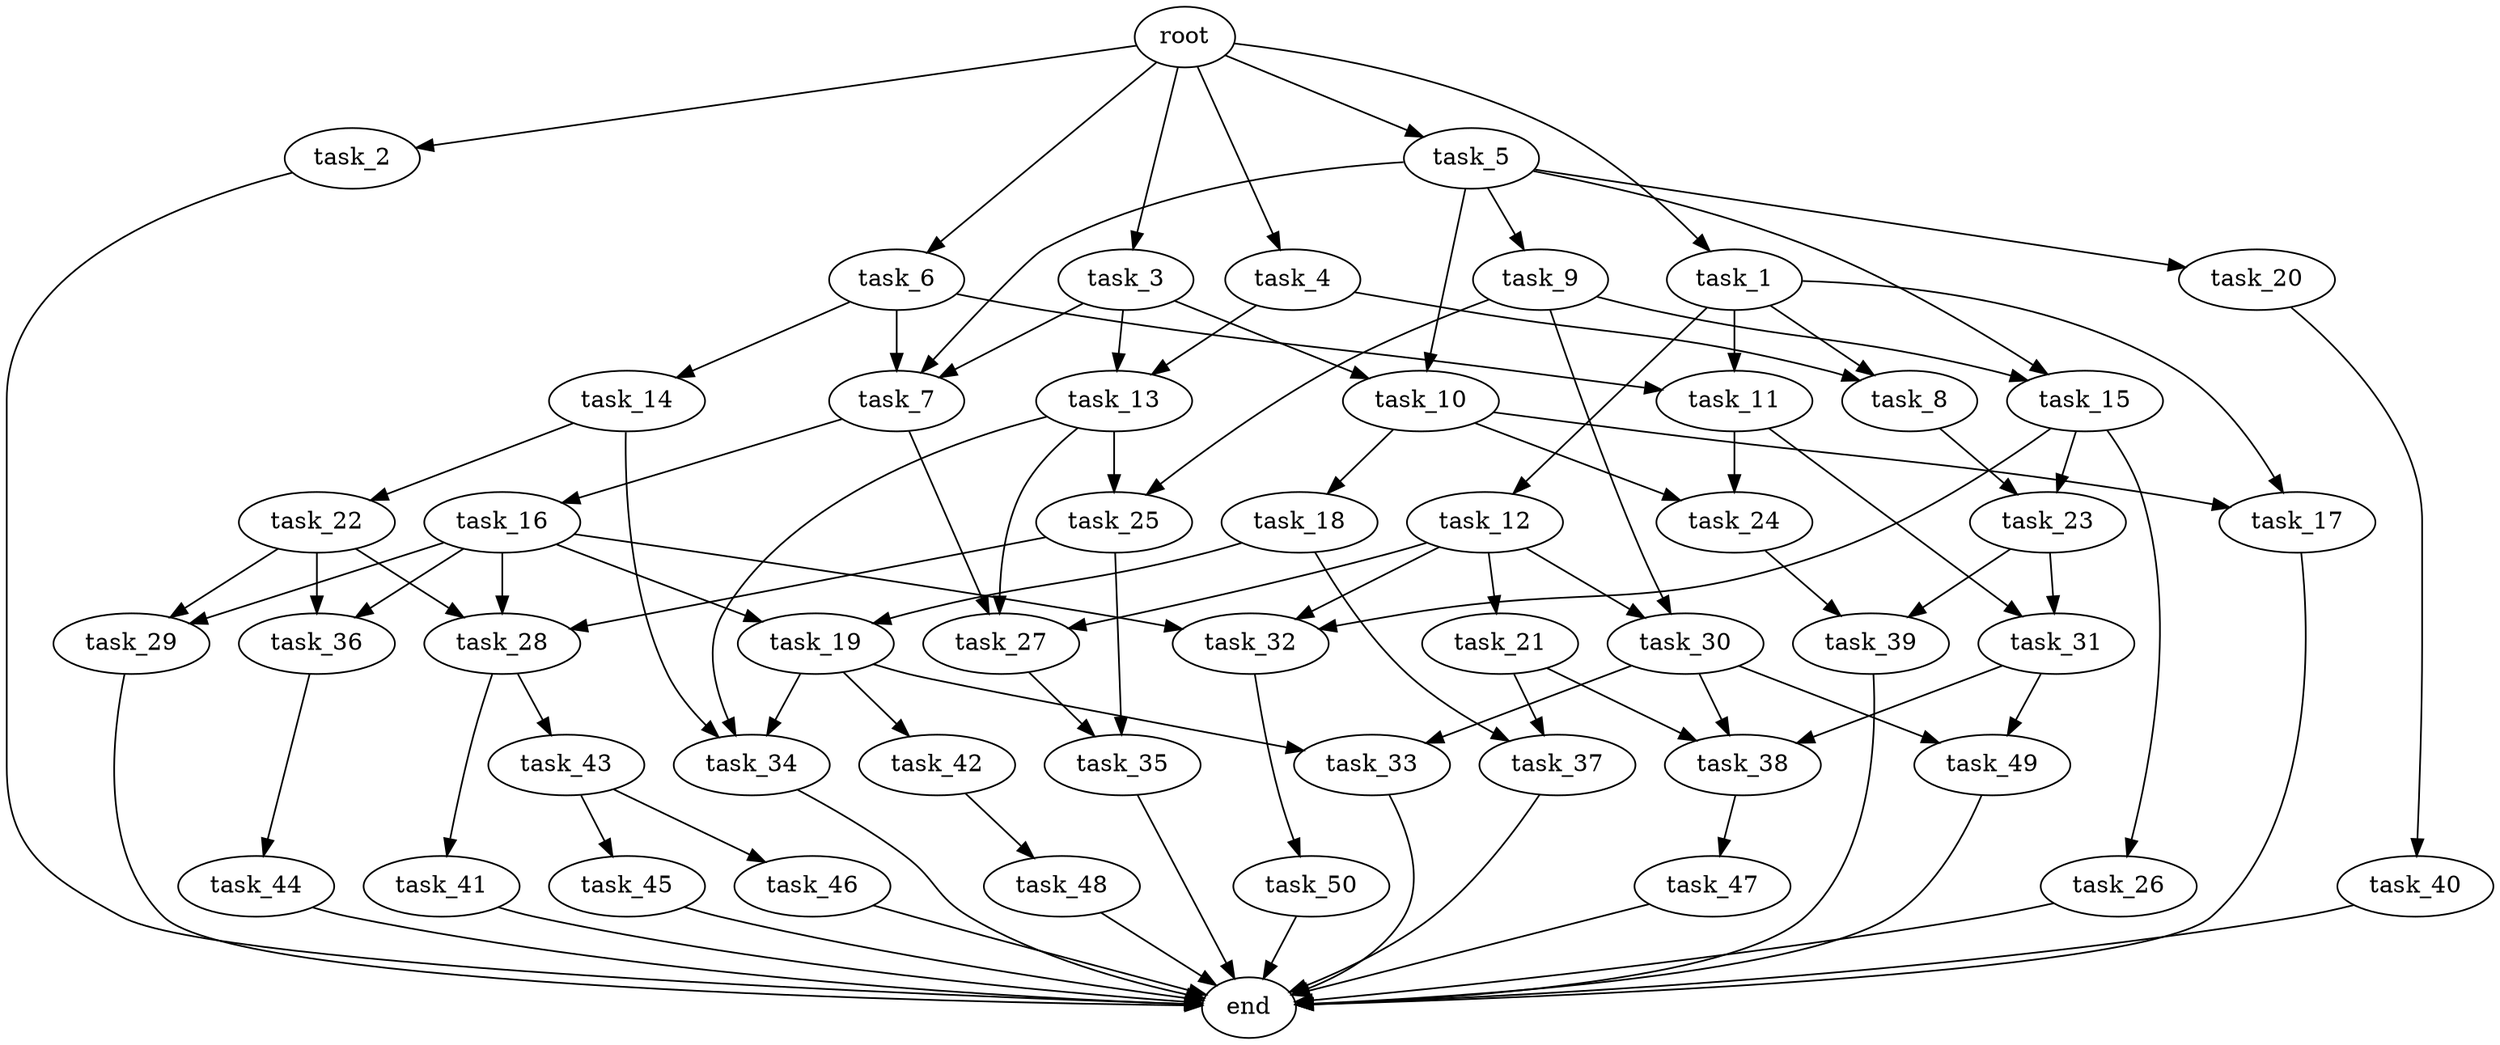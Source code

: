 digraph G {
  root [size="0.000000e+00"];
  task_1 [size="1.652858e+09"];
  task_2 [size="1.276219e+09"];
  task_3 [size="5.790512e+09"];
  task_4 [size="8.279579e+08"];
  task_5 [size="6.448246e+09"];
  task_6 [size="5.107321e+09"];
  task_7 [size="3.357135e+09"];
  task_8 [size="9.327085e+09"];
  task_9 [size="7.932365e+09"];
  task_10 [size="5.677013e+09"];
  task_11 [size="2.769753e+09"];
  task_12 [size="7.212490e+09"];
  task_13 [size="8.440085e+09"];
  task_14 [size="3.735843e+09"];
  task_15 [size="7.580596e+09"];
  task_16 [size="6.484077e+09"];
  task_17 [size="3.163342e+09"];
  task_18 [size="9.654396e+09"];
  task_19 [size="6.927539e+09"];
  task_20 [size="4.949992e+09"];
  task_21 [size="4.825677e+09"];
  task_22 [size="8.450472e+09"];
  task_23 [size="7.896971e+08"];
  task_24 [size="3.007255e+09"];
  task_25 [size="7.425669e+08"];
  task_26 [size="1.256266e+09"];
  task_27 [size="3.013380e+09"];
  task_28 [size="3.018793e+09"];
  task_29 [size="3.193329e+09"];
  task_30 [size="3.498072e+09"];
  task_31 [size="5.029540e+09"];
  task_32 [size="6.956979e+09"];
  task_33 [size="6.880279e+08"];
  task_34 [size="3.304924e+09"];
  task_35 [size="3.517832e+09"];
  task_36 [size="8.570630e+09"];
  task_37 [size="1.408085e+09"];
  task_38 [size="9.686931e+09"];
  task_39 [size="1.580053e+09"];
  task_40 [size="6.189390e+09"];
  task_41 [size="5.156177e+09"];
  task_42 [size="7.330996e+09"];
  task_43 [size="1.881764e+09"];
  task_44 [size="5.915650e+09"];
  task_45 [size="8.546577e+09"];
  task_46 [size="4.507623e+09"];
  task_47 [size="3.524034e+09"];
  task_48 [size="4.177636e+09"];
  task_49 [size="8.820722e+09"];
  task_50 [size="2.566564e+09"];
  end [size="0.000000e+00"];

  root -> task_1 [size="1.000000e-12"];
  root -> task_2 [size="1.000000e-12"];
  root -> task_3 [size="1.000000e-12"];
  root -> task_4 [size="1.000000e-12"];
  root -> task_5 [size="1.000000e-12"];
  root -> task_6 [size="1.000000e-12"];
  task_1 -> task_8 [size="4.663543e+08"];
  task_1 -> task_11 [size="1.384876e+08"];
  task_1 -> task_12 [size="7.212490e+08"];
  task_1 -> task_17 [size="1.581671e+08"];
  task_2 -> end [size="1.000000e-12"];
  task_3 -> task_7 [size="1.119045e+08"];
  task_3 -> task_10 [size="2.838506e+08"];
  task_3 -> task_13 [size="4.220042e+08"];
  task_4 -> task_8 [size="4.663543e+08"];
  task_4 -> task_13 [size="4.220042e+08"];
  task_5 -> task_7 [size="1.119045e+08"];
  task_5 -> task_9 [size="7.932365e+08"];
  task_5 -> task_10 [size="2.838506e+08"];
  task_5 -> task_15 [size="3.790298e+08"];
  task_5 -> task_20 [size="4.949992e+08"];
  task_6 -> task_7 [size="1.119045e+08"];
  task_6 -> task_11 [size="1.384876e+08"];
  task_6 -> task_14 [size="3.735843e+08"];
  task_7 -> task_16 [size="6.484077e+08"];
  task_7 -> task_27 [size="1.004460e+08"];
  task_8 -> task_23 [size="3.948486e+07"];
  task_9 -> task_15 [size="3.790298e+08"];
  task_9 -> task_25 [size="3.712835e+07"];
  task_9 -> task_30 [size="1.749036e+08"];
  task_10 -> task_17 [size="1.581671e+08"];
  task_10 -> task_18 [size="9.654396e+08"];
  task_10 -> task_24 [size="1.503628e+08"];
  task_11 -> task_24 [size="1.503628e+08"];
  task_11 -> task_31 [size="2.514770e+08"];
  task_12 -> task_21 [size="4.825677e+08"];
  task_12 -> task_27 [size="1.004460e+08"];
  task_12 -> task_30 [size="1.749036e+08"];
  task_12 -> task_32 [size="2.318993e+08"];
  task_13 -> task_25 [size="3.712835e+07"];
  task_13 -> task_27 [size="1.004460e+08"];
  task_13 -> task_34 [size="1.101641e+08"];
  task_14 -> task_22 [size="8.450472e+08"];
  task_14 -> task_34 [size="1.101641e+08"];
  task_15 -> task_23 [size="3.948486e+07"];
  task_15 -> task_26 [size="1.256266e+08"];
  task_15 -> task_32 [size="2.318993e+08"];
  task_16 -> task_19 [size="3.463770e+08"];
  task_16 -> task_28 [size="1.006264e+08"];
  task_16 -> task_29 [size="1.596664e+08"];
  task_16 -> task_32 [size="2.318993e+08"];
  task_16 -> task_36 [size="4.285315e+08"];
  task_17 -> end [size="1.000000e-12"];
  task_18 -> task_19 [size="3.463770e+08"];
  task_18 -> task_37 [size="7.040424e+07"];
  task_19 -> task_33 [size="3.440140e+07"];
  task_19 -> task_34 [size="1.101641e+08"];
  task_19 -> task_42 [size="7.330996e+08"];
  task_20 -> task_40 [size="6.189390e+08"];
  task_21 -> task_37 [size="7.040424e+07"];
  task_21 -> task_38 [size="3.228977e+08"];
  task_22 -> task_28 [size="1.006264e+08"];
  task_22 -> task_29 [size="1.596664e+08"];
  task_22 -> task_36 [size="4.285315e+08"];
  task_23 -> task_31 [size="2.514770e+08"];
  task_23 -> task_39 [size="7.900267e+07"];
  task_24 -> task_39 [size="7.900267e+07"];
  task_25 -> task_28 [size="1.006264e+08"];
  task_25 -> task_35 [size="1.758916e+08"];
  task_26 -> end [size="1.000000e-12"];
  task_27 -> task_35 [size="1.758916e+08"];
  task_28 -> task_41 [size="5.156177e+08"];
  task_28 -> task_43 [size="1.881764e+08"];
  task_29 -> end [size="1.000000e-12"];
  task_30 -> task_33 [size="3.440140e+07"];
  task_30 -> task_38 [size="3.228977e+08"];
  task_30 -> task_49 [size="4.410361e+08"];
  task_31 -> task_38 [size="3.228977e+08"];
  task_31 -> task_49 [size="4.410361e+08"];
  task_32 -> task_50 [size="2.566564e+08"];
  task_33 -> end [size="1.000000e-12"];
  task_34 -> end [size="1.000000e-12"];
  task_35 -> end [size="1.000000e-12"];
  task_36 -> task_44 [size="5.915650e+08"];
  task_37 -> end [size="1.000000e-12"];
  task_38 -> task_47 [size="3.524034e+08"];
  task_39 -> end [size="1.000000e-12"];
  task_40 -> end [size="1.000000e-12"];
  task_41 -> end [size="1.000000e-12"];
  task_42 -> task_48 [size="4.177636e+08"];
  task_43 -> task_45 [size="8.546577e+08"];
  task_43 -> task_46 [size="4.507623e+08"];
  task_44 -> end [size="1.000000e-12"];
  task_45 -> end [size="1.000000e-12"];
  task_46 -> end [size="1.000000e-12"];
  task_47 -> end [size="1.000000e-12"];
  task_48 -> end [size="1.000000e-12"];
  task_49 -> end [size="1.000000e-12"];
  task_50 -> end [size="1.000000e-12"];
}
